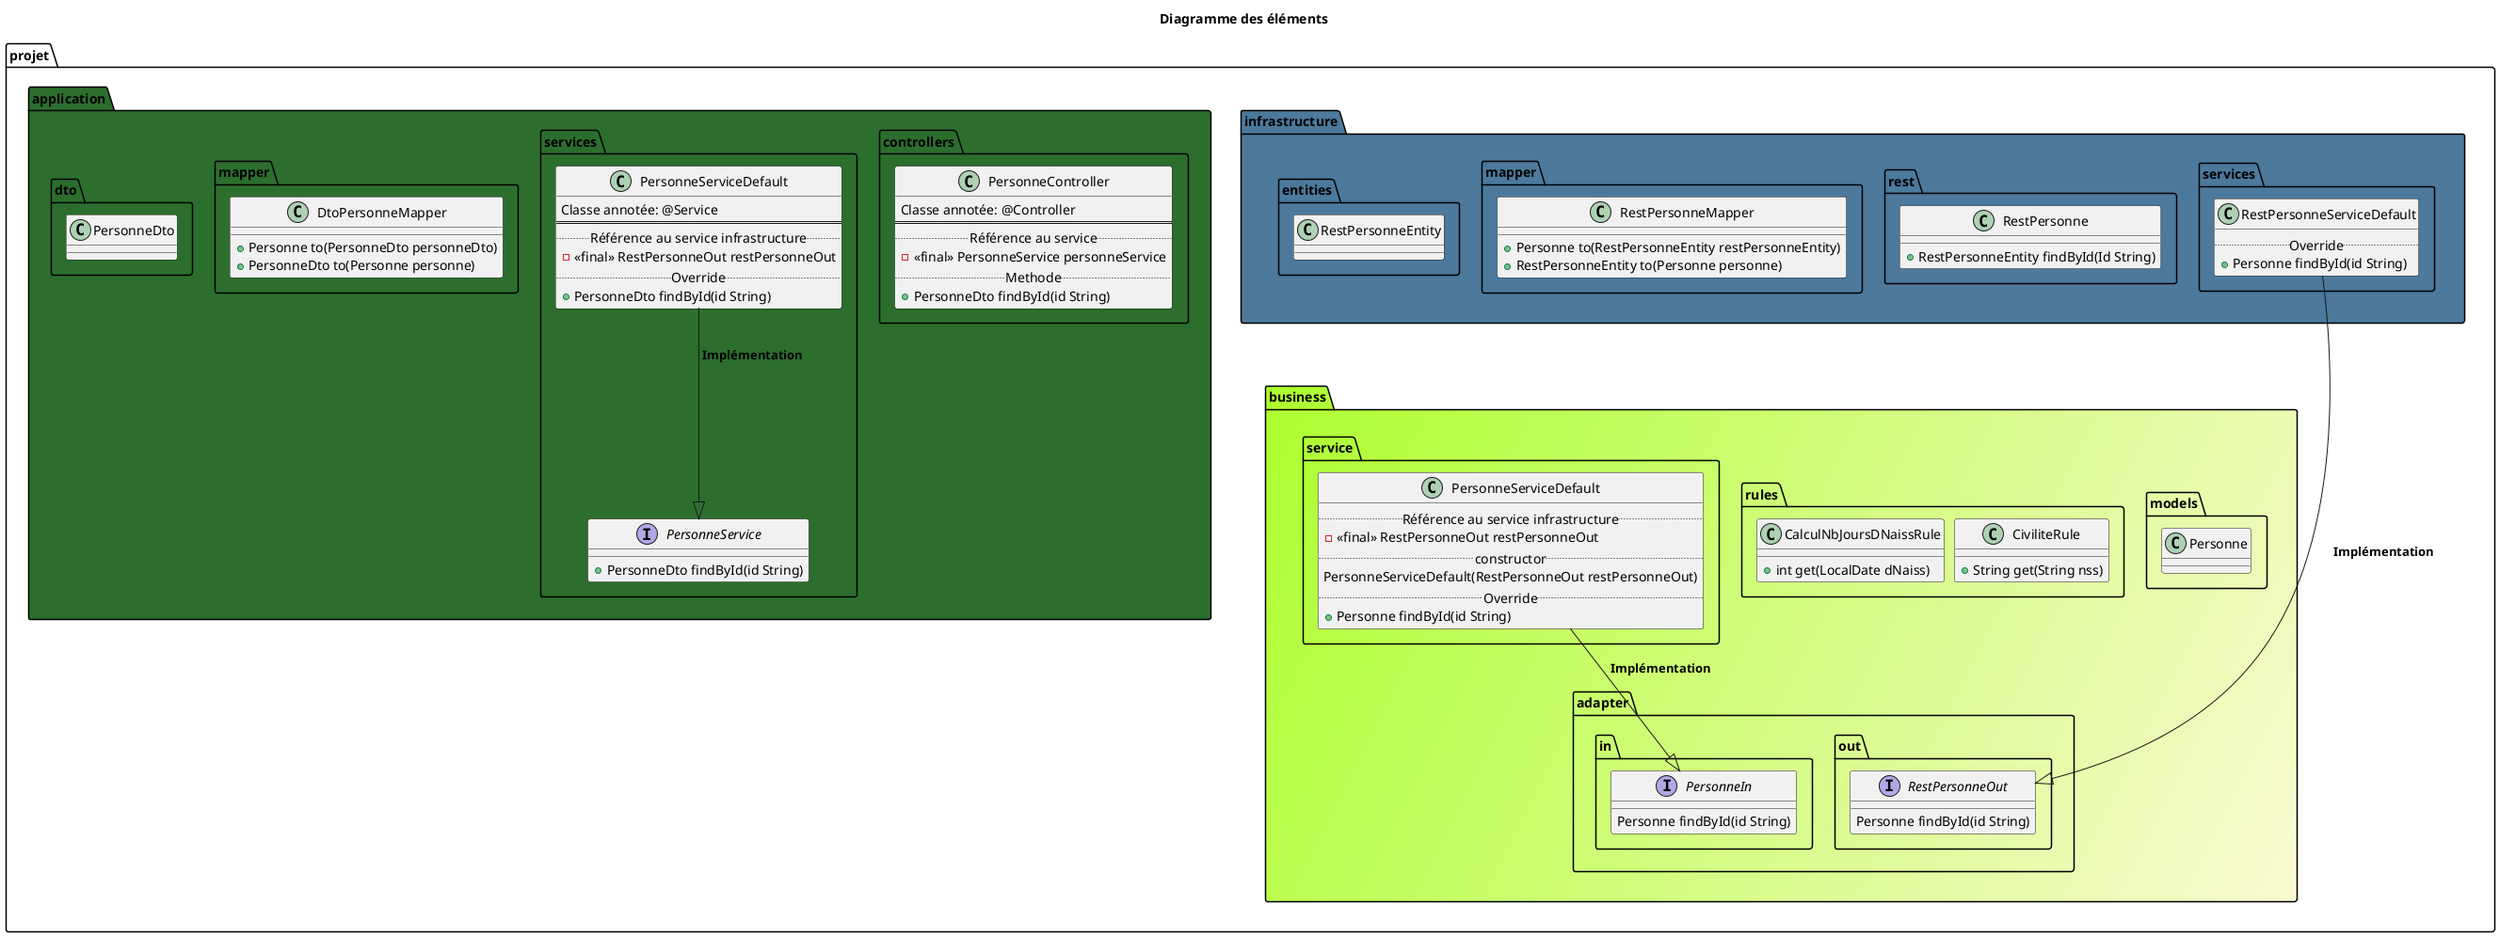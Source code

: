 @startuml
title: Diagramme des éléments
skinparam nodesep 10
page 1x2
package projet{
    package business #GreenYellow/LightGoldenRodYellow {
            package adapter{
                package out {
                    interface RestPersonneOut {
                        {method} Personne findById(id String)
                    }
                }
                package in {
                    interface PersonneIn {
                      {method} Personne findById(id String)
                    }
                }
            }
            package models {
                class Personne{
                }
            }
            package rules {
                class CiviliteRule{
                    +String get(String nss)
                }
                class CalculNbJoursDNaissRule{
                    +int get(LocalDate dNaiss)
                }
            }
            package service {
                class PersonneServiceDefault {
                    .. Référence au service infrastructure ..
                    - <<final>> RestPersonneOut restPersonneOut
                    .. constructor ..
                    PersonneServiceDefault(RestPersonneOut restPersonneOut)
                    .. Override ..
                    + {method} Personne findById(id String)
                }
                PersonneServiceDefault --|> projet.business.adapter.in.PersonneIn:  ** Implémentation**
            }
    }
    package infrastructure #4C799C {
        package services {
            class RestPersonneServiceDefault {
                .. Override ..
                + {method} Personne findById(id String)
            }
            RestPersonneServiceDefault -down-|> projet.business.adapter.out.RestPersonneOut: ** Implémentation**
        }
        package rest {
            class RestPersonne{
                + {method} RestPersonneEntity findById(Id String)
            }
        }
        package mapper {
            class RestPersonneMapper{
                + {method} Personne to(RestPersonneEntity restPersonneEntity)
                + {method} RestPersonneEntity to(Personne personne)
            }
        }
        package entities {
            class RestPersonneEntity
        }

    }
    package application #2C6E2E {
        package controllers{
            class PersonneController{
            Classe annotée: @Controller
            ===
            .. Référence au service ..
            - <<final>> PersonneService personneService
            .. Methode ..
                + {method} PersonneDto findById(id String)
            }
        }
        package services{
            interface PersonneService{
                + {method} PersonneDto findById(id String)
            }
            class PersonneServiceDefault{
                Classe annotée: @Service
                ===
                .. Référence au service infrastructure ..
                - <<final>> RestPersonneOut restPersonneOut
                .. Override ..
                + {method} PersonneDto findById(id String)
            }
             PersonneServiceDefault --|> PersonneService: ** Implémentation**
        }
        package mapper {
            class DtoPersonneMapper{
                + {method} Personne to(PersonneDto personneDto)
                + {method} PersonneDto to(Personne personne)
            }
        }
        package dto{
            class PersonneDto{
            }
        }
    }
}
infrastructure -[hidden]- business
@enduml
